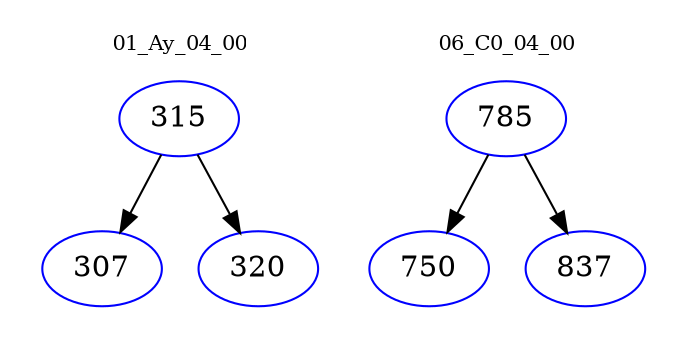 digraph{
subgraph cluster_0 {
color = white
label = "01_Ay_04_00";
fontsize=10;
T0_315 [label="315", color="blue"]
T0_315 -> T0_307 [color="black"]
T0_307 [label="307", color="blue"]
T0_315 -> T0_320 [color="black"]
T0_320 [label="320", color="blue"]
}
subgraph cluster_1 {
color = white
label = "06_C0_04_00";
fontsize=10;
T1_785 [label="785", color="blue"]
T1_785 -> T1_750 [color="black"]
T1_750 [label="750", color="blue"]
T1_785 -> T1_837 [color="black"]
T1_837 [label="837", color="blue"]
}
}
